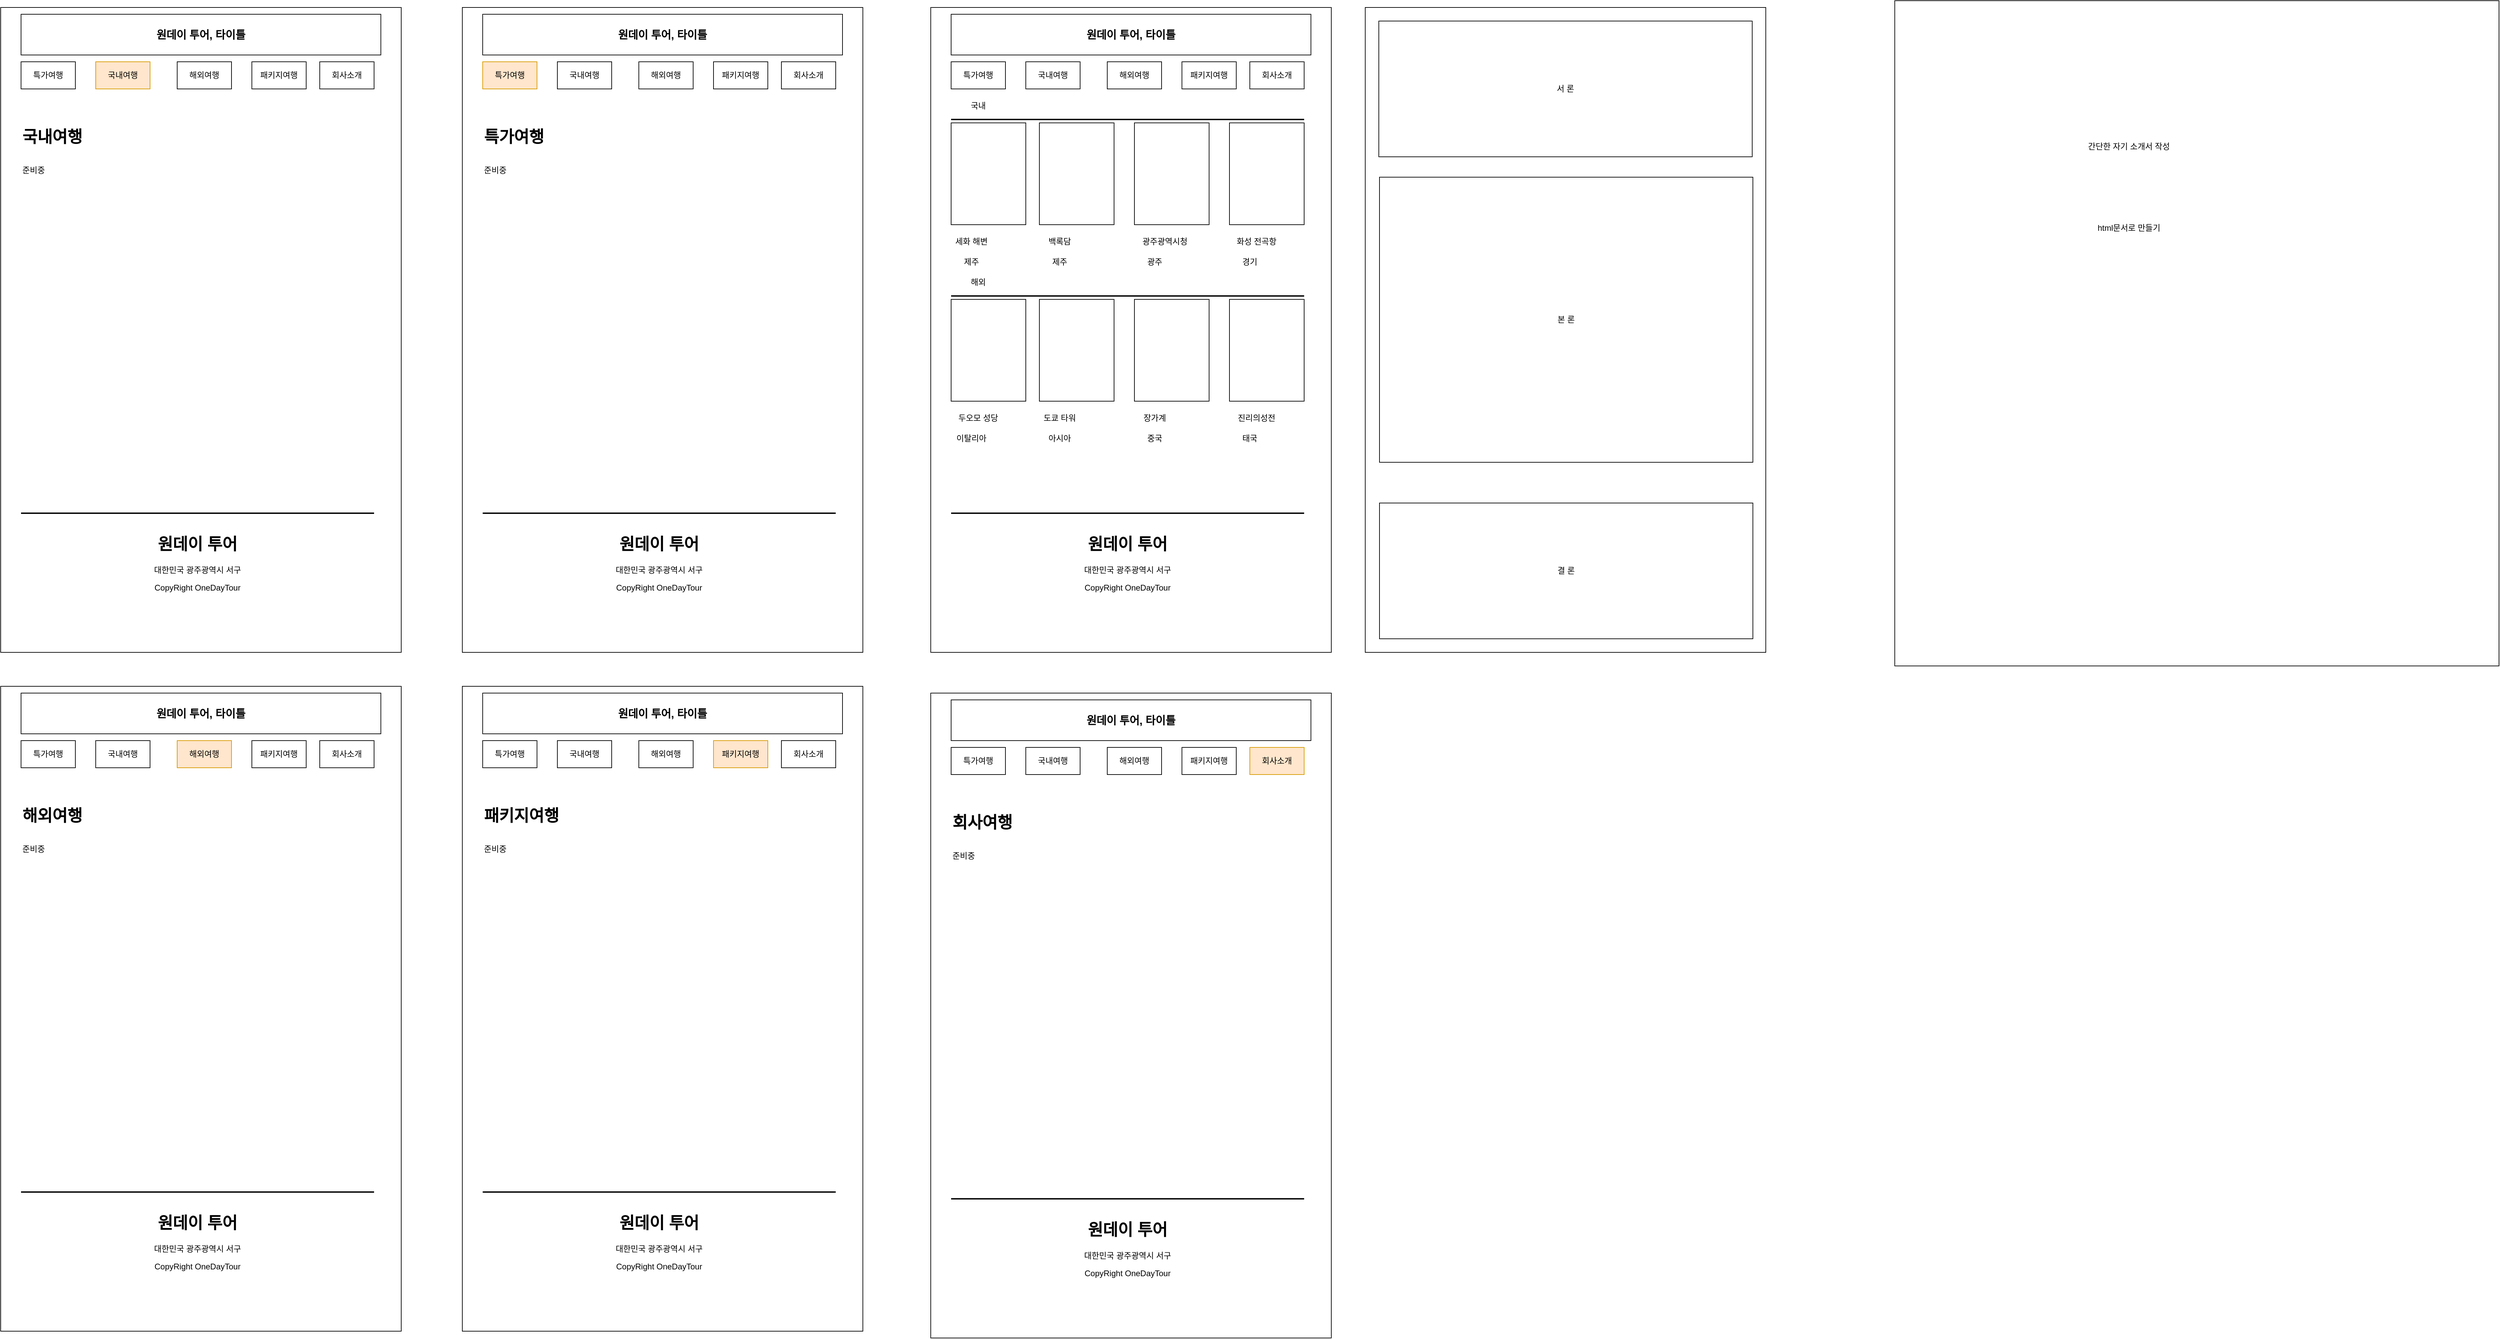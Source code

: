 <mxfile version="24.6.4" type="device">
  <diagram name="페이지-1" id="7OhCg_U6vWCN_BbWhZ-c">
    <mxGraphModel dx="3341" dy="878" grid="1" gridSize="10" guides="1" tooltips="1" connect="1" arrows="1" fold="1" page="1" pageScale="1" pageWidth="827" pageHeight="1169" math="0" shadow="0">
      <root>
        <mxCell id="0" />
        <mxCell id="1" parent="0" />
        <mxCell id="woH3hnQQlnATn0B95V8R-1" value="" style="whiteSpace=wrap;html=1;fillColor=default;" parent="1" vertex="1">
          <mxGeometry x="30" y="40" width="590" height="950" as="geometry" />
        </mxCell>
        <mxCell id="woH3hnQQlnATn0B95V8R-2" value="원데이 투어, 타이틀" style="rounded=0;whiteSpace=wrap;html=1;fontStyle=1;fontSize=16;" parent="1" vertex="1">
          <mxGeometry x="60" y="50" width="530" height="60" as="geometry" />
        </mxCell>
        <mxCell id="woH3hnQQlnATn0B95V8R-3" value="특가여행" style="rounded=0;whiteSpace=wrap;html=1;" parent="1" vertex="1">
          <mxGeometry x="60" y="120" width="80" height="40" as="geometry" />
        </mxCell>
        <mxCell id="woH3hnQQlnATn0B95V8R-4" value="국내여행" style="rounded=0;whiteSpace=wrap;html=1;" parent="1" vertex="1">
          <mxGeometry x="170" y="120" width="80" height="40" as="geometry" />
        </mxCell>
        <mxCell id="woH3hnQQlnATn0B95V8R-5" value="해외여행" style="rounded=0;whiteSpace=wrap;html=1;" parent="1" vertex="1">
          <mxGeometry x="290" y="120" width="80" height="40" as="geometry" />
        </mxCell>
        <mxCell id="woH3hnQQlnATn0B95V8R-6" value="패키지여행" style="rounded=0;whiteSpace=wrap;html=1;" parent="1" vertex="1">
          <mxGeometry x="400" y="120" width="80" height="40" as="geometry" />
        </mxCell>
        <mxCell id="woH3hnQQlnATn0B95V8R-7" value="회사소개" style="rounded=0;whiteSpace=wrap;html=1;" parent="1" vertex="1">
          <mxGeometry x="500" y="120" width="80" height="40" as="geometry" />
        </mxCell>
        <mxCell id="woH3hnQQlnATn0B95V8R-9" value="국내" style="text;html=1;align=center;verticalAlign=middle;whiteSpace=wrap;rounded=0;" parent="1" vertex="1">
          <mxGeometry x="70" y="170" width="60" height="30" as="geometry" />
        </mxCell>
        <mxCell id="woH3hnQQlnATn0B95V8R-12" value="" style="line;strokeWidth=2;html=1;" parent="1" vertex="1">
          <mxGeometry x="60" y="200" width="520" height="10" as="geometry" />
        </mxCell>
        <mxCell id="woH3hnQQlnATn0B95V8R-37" value="" style="group" parent="1" vertex="1" connectable="0">
          <mxGeometry x="60" y="210" width="520" height="220" as="geometry" />
        </mxCell>
        <mxCell id="woH3hnQQlnATn0B95V8R-23" value="" style="group" parent="woH3hnQQlnATn0B95V8R-37" vertex="1" connectable="0">
          <mxGeometry width="110" height="220" as="geometry" />
        </mxCell>
        <mxCell id="woH3hnQQlnATn0B95V8R-13" value="" style="rounded=0;whiteSpace=wrap;html=1;" parent="woH3hnQQlnATn0B95V8R-23" vertex="1">
          <mxGeometry width="110" height="150" as="geometry" />
        </mxCell>
        <mxCell id="woH3hnQQlnATn0B95V8R-21" value="세화 해변" style="text;html=1;align=center;verticalAlign=middle;whiteSpace=wrap;rounded=0;" parent="woH3hnQQlnATn0B95V8R-23" vertex="1">
          <mxGeometry y="160" width="60" height="30" as="geometry" />
        </mxCell>
        <mxCell id="woH3hnQQlnATn0B95V8R-22" value="제주" style="text;html=1;align=center;verticalAlign=middle;whiteSpace=wrap;rounded=0;" parent="woH3hnQQlnATn0B95V8R-23" vertex="1">
          <mxGeometry y="190" width="60" height="30" as="geometry" />
        </mxCell>
        <mxCell id="woH3hnQQlnATn0B95V8R-25" value="" style="group" parent="woH3hnQQlnATn0B95V8R-37" vertex="1" connectable="0">
          <mxGeometry x="130" width="110" height="220" as="geometry" />
        </mxCell>
        <mxCell id="woH3hnQQlnATn0B95V8R-26" value="" style="rounded=0;whiteSpace=wrap;html=1;" parent="woH3hnQQlnATn0B95V8R-25" vertex="1">
          <mxGeometry width="110" height="150" as="geometry" />
        </mxCell>
        <mxCell id="woH3hnQQlnATn0B95V8R-27" value="백록담" style="text;html=1;align=center;verticalAlign=middle;whiteSpace=wrap;rounded=0;" parent="woH3hnQQlnATn0B95V8R-25" vertex="1">
          <mxGeometry y="160" width="60" height="30" as="geometry" />
        </mxCell>
        <mxCell id="woH3hnQQlnATn0B95V8R-28" value="제주" style="text;html=1;align=center;verticalAlign=middle;whiteSpace=wrap;rounded=0;" parent="woH3hnQQlnATn0B95V8R-25" vertex="1">
          <mxGeometry y="190" width="60" height="30" as="geometry" />
        </mxCell>
        <mxCell id="woH3hnQQlnATn0B95V8R-29" value="" style="group" parent="woH3hnQQlnATn0B95V8R-37" vertex="1" connectable="0">
          <mxGeometry x="270" width="110" height="220" as="geometry" />
        </mxCell>
        <mxCell id="woH3hnQQlnATn0B95V8R-30" value="" style="rounded=0;whiteSpace=wrap;html=1;" parent="woH3hnQQlnATn0B95V8R-29" vertex="1">
          <mxGeometry width="110" height="150" as="geometry" />
        </mxCell>
        <mxCell id="woH3hnQQlnATn0B95V8R-31" value="광주광역시청" style="text;html=1;align=center;verticalAlign=middle;whiteSpace=wrap;rounded=0;" parent="woH3hnQQlnATn0B95V8R-29" vertex="1">
          <mxGeometry y="160" width="90" height="30" as="geometry" />
        </mxCell>
        <mxCell id="woH3hnQQlnATn0B95V8R-32" value="광주" style="text;html=1;align=center;verticalAlign=middle;whiteSpace=wrap;rounded=0;" parent="woH3hnQQlnATn0B95V8R-29" vertex="1">
          <mxGeometry y="190" width="60" height="30" as="geometry" />
        </mxCell>
        <mxCell id="woH3hnQQlnATn0B95V8R-33" value="" style="group" parent="woH3hnQQlnATn0B95V8R-37" vertex="1" connectable="0">
          <mxGeometry x="410" width="110" height="220" as="geometry" />
        </mxCell>
        <mxCell id="woH3hnQQlnATn0B95V8R-34" value="" style="rounded=0;whiteSpace=wrap;html=1;" parent="woH3hnQQlnATn0B95V8R-33" vertex="1">
          <mxGeometry width="110" height="150" as="geometry" />
        </mxCell>
        <mxCell id="woH3hnQQlnATn0B95V8R-35" value="화성 전곡항" style="text;html=1;align=center;verticalAlign=middle;whiteSpace=wrap;rounded=0;" parent="woH3hnQQlnATn0B95V8R-33" vertex="1">
          <mxGeometry y="160" width="80" height="30" as="geometry" />
        </mxCell>
        <mxCell id="woH3hnQQlnATn0B95V8R-36" value="경기" style="text;html=1;align=center;verticalAlign=middle;whiteSpace=wrap;rounded=0;" parent="woH3hnQQlnATn0B95V8R-33" vertex="1">
          <mxGeometry y="190" width="60" height="30" as="geometry" />
        </mxCell>
        <mxCell id="woH3hnQQlnATn0B95V8R-55" value="해외" style="text;html=1;align=center;verticalAlign=middle;whiteSpace=wrap;rounded=0;" parent="1" vertex="1">
          <mxGeometry x="70" y="430" width="60" height="30" as="geometry" />
        </mxCell>
        <mxCell id="woH3hnQQlnATn0B95V8R-56" value="" style="line;strokeWidth=2;html=1;" parent="1" vertex="1">
          <mxGeometry x="60" y="460" width="520" height="10" as="geometry" />
        </mxCell>
        <mxCell id="woH3hnQQlnATn0B95V8R-57" value="" style="group" parent="1" vertex="1" connectable="0">
          <mxGeometry x="60" y="470" width="520" height="220" as="geometry" />
        </mxCell>
        <mxCell id="woH3hnQQlnATn0B95V8R-58" value="" style="group" parent="woH3hnQQlnATn0B95V8R-57" vertex="1" connectable="0">
          <mxGeometry width="110" height="220" as="geometry" />
        </mxCell>
        <mxCell id="woH3hnQQlnATn0B95V8R-59" value="" style="rounded=0;whiteSpace=wrap;html=1;" parent="woH3hnQQlnATn0B95V8R-58" vertex="1">
          <mxGeometry width="110" height="150" as="geometry" />
        </mxCell>
        <mxCell id="woH3hnQQlnATn0B95V8R-60" value="두오모 성당" style="text;html=1;align=center;verticalAlign=middle;whiteSpace=wrap;rounded=0;" parent="woH3hnQQlnATn0B95V8R-58" vertex="1">
          <mxGeometry y="160" width="80" height="30" as="geometry" />
        </mxCell>
        <mxCell id="woH3hnQQlnATn0B95V8R-61" value="이탈리아" style="text;html=1;align=center;verticalAlign=middle;whiteSpace=wrap;rounded=0;" parent="woH3hnQQlnATn0B95V8R-58" vertex="1">
          <mxGeometry y="190" width="60" height="30" as="geometry" />
        </mxCell>
        <mxCell id="woH3hnQQlnATn0B95V8R-62" value="" style="group" parent="woH3hnQQlnATn0B95V8R-57" vertex="1" connectable="0">
          <mxGeometry x="130" width="110" height="220" as="geometry" />
        </mxCell>
        <mxCell id="woH3hnQQlnATn0B95V8R-63" value="" style="rounded=0;whiteSpace=wrap;html=1;" parent="woH3hnQQlnATn0B95V8R-62" vertex="1">
          <mxGeometry width="110" height="150" as="geometry" />
        </mxCell>
        <mxCell id="woH3hnQQlnATn0B95V8R-64" value="도쿄 타워" style="text;html=1;align=center;verticalAlign=middle;whiteSpace=wrap;rounded=0;" parent="woH3hnQQlnATn0B95V8R-62" vertex="1">
          <mxGeometry y="160" width="60" height="30" as="geometry" />
        </mxCell>
        <mxCell id="woH3hnQQlnATn0B95V8R-65" value="아시아" style="text;html=1;align=center;verticalAlign=middle;whiteSpace=wrap;rounded=0;" parent="woH3hnQQlnATn0B95V8R-62" vertex="1">
          <mxGeometry y="190" width="60" height="30" as="geometry" />
        </mxCell>
        <mxCell id="woH3hnQQlnATn0B95V8R-66" value="" style="group" parent="woH3hnQQlnATn0B95V8R-57" vertex="1" connectable="0">
          <mxGeometry x="270" width="110" height="220" as="geometry" />
        </mxCell>
        <mxCell id="woH3hnQQlnATn0B95V8R-67" value="" style="rounded=0;whiteSpace=wrap;html=1;" parent="woH3hnQQlnATn0B95V8R-66" vertex="1">
          <mxGeometry width="110" height="150" as="geometry" />
        </mxCell>
        <mxCell id="woH3hnQQlnATn0B95V8R-68" value="장가계" style="text;html=1;align=center;verticalAlign=middle;whiteSpace=wrap;rounded=0;" parent="woH3hnQQlnATn0B95V8R-66" vertex="1">
          <mxGeometry y="160" width="60" height="30" as="geometry" />
        </mxCell>
        <mxCell id="woH3hnQQlnATn0B95V8R-69" value="중국" style="text;html=1;align=center;verticalAlign=middle;whiteSpace=wrap;rounded=0;" parent="woH3hnQQlnATn0B95V8R-66" vertex="1">
          <mxGeometry y="190" width="60" height="30" as="geometry" />
        </mxCell>
        <mxCell id="woH3hnQQlnATn0B95V8R-70" value="" style="group" parent="woH3hnQQlnATn0B95V8R-57" vertex="1" connectable="0">
          <mxGeometry x="410" width="110" height="220" as="geometry" />
        </mxCell>
        <mxCell id="woH3hnQQlnATn0B95V8R-71" value="" style="rounded=0;whiteSpace=wrap;html=1;" parent="woH3hnQQlnATn0B95V8R-70" vertex="1">
          <mxGeometry width="110" height="150" as="geometry" />
        </mxCell>
        <mxCell id="woH3hnQQlnATn0B95V8R-72" value="진리의성전" style="text;html=1;align=center;verticalAlign=middle;whiteSpace=wrap;rounded=0;" parent="woH3hnQQlnATn0B95V8R-70" vertex="1">
          <mxGeometry y="160" width="80" height="30" as="geometry" />
        </mxCell>
        <mxCell id="woH3hnQQlnATn0B95V8R-73" value="태국" style="text;html=1;align=center;verticalAlign=middle;whiteSpace=wrap;rounded=0;" parent="woH3hnQQlnATn0B95V8R-70" vertex="1">
          <mxGeometry y="190" width="60" height="30" as="geometry" />
        </mxCell>
        <mxCell id="woH3hnQQlnATn0B95V8R-74" value="&lt;h1 style=&quot;margin-top: 0px;&quot;&gt;원데이 투어&lt;/h1&gt;&lt;p&gt;대한민국 광주광역시 서구&lt;/p&gt;&lt;p&gt;CopyRight OneDayTour&lt;/p&gt;" style="text;html=1;whiteSpace=wrap;overflow=hidden;rounded=0;align=center;" parent="1" vertex="1">
          <mxGeometry x="230" y="810" width="180" height="120" as="geometry" />
        </mxCell>
        <mxCell id="woH3hnQQlnATn0B95V8R-76" value="" style="line;strokeWidth=2;html=1;" parent="1" vertex="1">
          <mxGeometry x="60" y="780" width="520" height="10" as="geometry" />
        </mxCell>
        <mxCell id="woH3hnQQlnATn0B95V8R-77" value="" style="whiteSpace=wrap;html=1;fillColor=default;" parent="1" vertex="1">
          <mxGeometry x="670" y="40" width="590" height="950" as="geometry" />
        </mxCell>
        <mxCell id="woH3hnQQlnATn0B95V8R-79" value="서 론" style="rounded=0;whiteSpace=wrap;html=1;" parent="1" vertex="1">
          <mxGeometry x="690" y="60" width="550" height="200" as="geometry" />
        </mxCell>
        <mxCell id="woH3hnQQlnATn0B95V8R-80" value="본 론" style="rounded=0;whiteSpace=wrap;html=1;" parent="1" vertex="1">
          <mxGeometry x="691" y="290" width="550" height="420" as="geometry" />
        </mxCell>
        <mxCell id="woH3hnQQlnATn0B95V8R-81" value="결 론" style="rounded=0;whiteSpace=wrap;html=1;" parent="1" vertex="1">
          <mxGeometry x="691" y="770" width="550" height="200" as="geometry" />
        </mxCell>
        <mxCell id="woH3hnQQlnATn0B95V8R-131" value="" style="group" parent="1" vertex="1" connectable="0">
          <mxGeometry x="-660" y="40" width="590" height="950" as="geometry" />
        </mxCell>
        <mxCell id="woH3hnQQlnATn0B95V8R-82" value="" style="whiteSpace=wrap;html=1;fillColor=default;" parent="woH3hnQQlnATn0B95V8R-131" vertex="1">
          <mxGeometry width="590" height="950" as="geometry" />
        </mxCell>
        <mxCell id="woH3hnQQlnATn0B95V8R-83" value="원데이 투어, 타이틀" style="rounded=0;whiteSpace=wrap;html=1;fontStyle=1;fontSize=16;" parent="woH3hnQQlnATn0B95V8R-131" vertex="1">
          <mxGeometry x="30" y="10" width="530" height="60" as="geometry" />
        </mxCell>
        <mxCell id="woH3hnQQlnATn0B95V8R-84" value="특가여행" style="rounded=0;whiteSpace=wrap;html=1;fillColor=#ffe6cc;strokeColor=#d79b00;" parent="woH3hnQQlnATn0B95V8R-131" vertex="1">
          <mxGeometry x="30" y="80" width="80" height="40" as="geometry" />
        </mxCell>
        <mxCell id="woH3hnQQlnATn0B95V8R-85" value="국내여행" style="rounded=0;whiteSpace=wrap;html=1;" parent="woH3hnQQlnATn0B95V8R-131" vertex="1">
          <mxGeometry x="140" y="80" width="80" height="40" as="geometry" />
        </mxCell>
        <mxCell id="woH3hnQQlnATn0B95V8R-86" value="해외여행" style="rounded=0;whiteSpace=wrap;html=1;" parent="woH3hnQQlnATn0B95V8R-131" vertex="1">
          <mxGeometry x="260" y="80" width="80" height="40" as="geometry" />
        </mxCell>
        <mxCell id="woH3hnQQlnATn0B95V8R-87" value="패키지여행" style="rounded=0;whiteSpace=wrap;html=1;" parent="woH3hnQQlnATn0B95V8R-131" vertex="1">
          <mxGeometry x="370" y="80" width="80" height="40" as="geometry" />
        </mxCell>
        <mxCell id="woH3hnQQlnATn0B95V8R-88" value="회사소개" style="rounded=0;whiteSpace=wrap;html=1;" parent="woH3hnQQlnATn0B95V8R-131" vertex="1">
          <mxGeometry x="470" y="80" width="80" height="40" as="geometry" />
        </mxCell>
        <mxCell id="woH3hnQQlnATn0B95V8R-127" value="&lt;h1 style=&quot;margin-top: 0px;&quot;&gt;원데이 투어&lt;/h1&gt;&lt;p&gt;대한민국 광주광역시 서구&lt;/p&gt;&lt;p&gt;CopyRight OneDayTour&lt;/p&gt;" style="text;html=1;whiteSpace=wrap;overflow=hidden;rounded=0;align=center;" parent="woH3hnQQlnATn0B95V8R-131" vertex="1">
          <mxGeometry x="200" y="770" width="180" height="120" as="geometry" />
        </mxCell>
        <mxCell id="woH3hnQQlnATn0B95V8R-128" value="" style="line;strokeWidth=2;html=1;" parent="woH3hnQQlnATn0B95V8R-131" vertex="1">
          <mxGeometry x="30" y="740" width="520" height="10" as="geometry" />
        </mxCell>
        <mxCell id="woH3hnQQlnATn0B95V8R-129" value="&lt;h1 style=&quot;margin-top: 0px;&quot;&gt;&lt;span style=&quot;background-color: initial;&quot;&gt;특가여행&lt;/span&gt;&lt;/h1&gt;&lt;h1 style=&quot;margin-top: 0px;&quot;&gt;&lt;span style=&quot;font-size: 12px; font-weight: 400;&quot;&gt;준비중&lt;/span&gt;&lt;/h1&gt;" style="text;html=1;whiteSpace=wrap;overflow=hidden;rounded=0;" parent="woH3hnQQlnATn0B95V8R-131" vertex="1">
          <mxGeometry x="30" y="170" width="180" height="120" as="geometry" />
        </mxCell>
        <mxCell id="woH3hnQQlnATn0B95V8R-132" value="" style="group" parent="1" vertex="1" connectable="0">
          <mxGeometry x="-1340" y="40" width="590" height="950" as="geometry" />
        </mxCell>
        <mxCell id="woH3hnQQlnATn0B95V8R-133" value="" style="whiteSpace=wrap;html=1;fillColor=default;" parent="woH3hnQQlnATn0B95V8R-132" vertex="1">
          <mxGeometry width="590" height="950" as="geometry" />
        </mxCell>
        <mxCell id="woH3hnQQlnATn0B95V8R-134" value="원데이 투어, 타이틀" style="rounded=0;whiteSpace=wrap;html=1;fontStyle=1;fontSize=16;" parent="woH3hnQQlnATn0B95V8R-132" vertex="1">
          <mxGeometry x="30" y="10" width="530" height="60" as="geometry" />
        </mxCell>
        <mxCell id="woH3hnQQlnATn0B95V8R-135" value="특가여행" style="rounded=0;whiteSpace=wrap;html=1;" parent="woH3hnQQlnATn0B95V8R-132" vertex="1">
          <mxGeometry x="30" y="80" width="80" height="40" as="geometry" />
        </mxCell>
        <mxCell id="woH3hnQQlnATn0B95V8R-136" value="국내여행" style="rounded=0;whiteSpace=wrap;html=1;fillColor=#ffe6cc;strokeColor=#d79b00;" parent="woH3hnQQlnATn0B95V8R-132" vertex="1">
          <mxGeometry x="140" y="80" width="80" height="40" as="geometry" />
        </mxCell>
        <mxCell id="woH3hnQQlnATn0B95V8R-137" value="해외여행" style="rounded=0;whiteSpace=wrap;html=1;" parent="woH3hnQQlnATn0B95V8R-132" vertex="1">
          <mxGeometry x="260" y="80" width="80" height="40" as="geometry" />
        </mxCell>
        <mxCell id="woH3hnQQlnATn0B95V8R-138" value="패키지여행" style="rounded=0;whiteSpace=wrap;html=1;" parent="woH3hnQQlnATn0B95V8R-132" vertex="1">
          <mxGeometry x="370" y="80" width="80" height="40" as="geometry" />
        </mxCell>
        <mxCell id="woH3hnQQlnATn0B95V8R-139" value="회사소개" style="rounded=0;whiteSpace=wrap;html=1;" parent="woH3hnQQlnATn0B95V8R-132" vertex="1">
          <mxGeometry x="470" y="80" width="80" height="40" as="geometry" />
        </mxCell>
        <mxCell id="woH3hnQQlnATn0B95V8R-140" value="&lt;h1 style=&quot;margin-top: 0px;&quot;&gt;원데이 투어&lt;/h1&gt;&lt;p&gt;대한민국 광주광역시 서구&lt;/p&gt;&lt;p&gt;CopyRight OneDayTour&lt;/p&gt;" style="text;html=1;whiteSpace=wrap;overflow=hidden;rounded=0;align=center;" parent="woH3hnQQlnATn0B95V8R-132" vertex="1">
          <mxGeometry x="200" y="770" width="180" height="120" as="geometry" />
        </mxCell>
        <mxCell id="woH3hnQQlnATn0B95V8R-141" value="" style="line;strokeWidth=2;html=1;" parent="woH3hnQQlnATn0B95V8R-132" vertex="1">
          <mxGeometry x="30" y="740" width="520" height="10" as="geometry" />
        </mxCell>
        <mxCell id="woH3hnQQlnATn0B95V8R-142" value="&lt;h1 style=&quot;margin-top: 0px;&quot;&gt;&lt;span style=&quot;background-color: initial;&quot;&gt;국내여행&lt;/span&gt;&lt;/h1&gt;&lt;h1 style=&quot;margin-top: 0px;&quot;&gt;&lt;span style=&quot;font-size: 12px; font-weight: 400;&quot;&gt;준비중&lt;/span&gt;&lt;/h1&gt;" style="text;html=1;whiteSpace=wrap;overflow=hidden;rounded=0;" parent="woH3hnQQlnATn0B95V8R-132" vertex="1">
          <mxGeometry x="30" y="170" width="180" height="120" as="geometry" />
        </mxCell>
        <mxCell id="woH3hnQQlnATn0B95V8R-143" value="" style="group" parent="1" vertex="1" connectable="0">
          <mxGeometry x="-660" y="1040" width="590" height="950" as="geometry" />
        </mxCell>
        <mxCell id="woH3hnQQlnATn0B95V8R-144" value="" style="whiteSpace=wrap;html=1;fillColor=default;" parent="woH3hnQQlnATn0B95V8R-143" vertex="1">
          <mxGeometry width="590" height="950" as="geometry" />
        </mxCell>
        <mxCell id="woH3hnQQlnATn0B95V8R-145" value="원데이 투어, 타이틀" style="rounded=0;whiteSpace=wrap;html=1;fontStyle=1;fontSize=16;" parent="woH3hnQQlnATn0B95V8R-143" vertex="1">
          <mxGeometry x="30" y="10" width="530" height="60" as="geometry" />
        </mxCell>
        <mxCell id="woH3hnQQlnATn0B95V8R-146" value="특가여행" style="rounded=0;whiteSpace=wrap;html=1;" parent="woH3hnQQlnATn0B95V8R-143" vertex="1">
          <mxGeometry x="30" y="80" width="80" height="40" as="geometry" />
        </mxCell>
        <mxCell id="woH3hnQQlnATn0B95V8R-147" value="국내여행" style="rounded=0;whiteSpace=wrap;html=1;" parent="woH3hnQQlnATn0B95V8R-143" vertex="1">
          <mxGeometry x="140" y="80" width="80" height="40" as="geometry" />
        </mxCell>
        <mxCell id="woH3hnQQlnATn0B95V8R-148" value="해외여행" style="rounded=0;whiteSpace=wrap;html=1;" parent="woH3hnQQlnATn0B95V8R-143" vertex="1">
          <mxGeometry x="260" y="80" width="80" height="40" as="geometry" />
        </mxCell>
        <mxCell id="woH3hnQQlnATn0B95V8R-149" value="패키지여행" style="rounded=0;whiteSpace=wrap;html=1;fillColor=#ffe6cc;strokeColor=#d79b00;" parent="woH3hnQQlnATn0B95V8R-143" vertex="1">
          <mxGeometry x="370" y="80" width="80" height="40" as="geometry" />
        </mxCell>
        <mxCell id="woH3hnQQlnATn0B95V8R-150" value="회사소개" style="rounded=0;whiteSpace=wrap;html=1;" parent="woH3hnQQlnATn0B95V8R-143" vertex="1">
          <mxGeometry x="470" y="80" width="80" height="40" as="geometry" />
        </mxCell>
        <mxCell id="woH3hnQQlnATn0B95V8R-151" value="&lt;h1 style=&quot;margin-top: 0px;&quot;&gt;원데이 투어&lt;/h1&gt;&lt;p&gt;대한민국 광주광역시 서구&lt;/p&gt;&lt;p&gt;CopyRight OneDayTour&lt;/p&gt;" style="text;html=1;whiteSpace=wrap;overflow=hidden;rounded=0;align=center;" parent="woH3hnQQlnATn0B95V8R-143" vertex="1">
          <mxGeometry x="200" y="770" width="180" height="120" as="geometry" />
        </mxCell>
        <mxCell id="woH3hnQQlnATn0B95V8R-152" value="" style="line;strokeWidth=2;html=1;" parent="woH3hnQQlnATn0B95V8R-143" vertex="1">
          <mxGeometry x="30" y="740" width="520" height="10" as="geometry" />
        </mxCell>
        <mxCell id="woH3hnQQlnATn0B95V8R-153" value="&lt;h1 style=&quot;margin-top: 0px;&quot;&gt;&lt;span style=&quot;background-color: initial;&quot;&gt;패키지여행&lt;/span&gt;&lt;/h1&gt;&lt;h1 style=&quot;margin-top: 0px;&quot;&gt;&lt;span style=&quot;font-size: 12px; font-weight: 400;&quot;&gt;준비중&lt;/span&gt;&lt;/h1&gt;" style="text;html=1;whiteSpace=wrap;overflow=hidden;rounded=0;" parent="woH3hnQQlnATn0B95V8R-143" vertex="1">
          <mxGeometry x="30" y="170" width="180" height="120" as="geometry" />
        </mxCell>
        <mxCell id="woH3hnQQlnATn0B95V8R-154" value="" style="group" parent="1" vertex="1" connectable="0">
          <mxGeometry x="-1340" y="1040" width="590" height="950" as="geometry" />
        </mxCell>
        <mxCell id="woH3hnQQlnATn0B95V8R-155" value="" style="whiteSpace=wrap;html=1;fillColor=default;" parent="woH3hnQQlnATn0B95V8R-154" vertex="1">
          <mxGeometry width="590" height="950" as="geometry" />
        </mxCell>
        <mxCell id="woH3hnQQlnATn0B95V8R-156" value="원데이 투어, 타이틀" style="rounded=0;whiteSpace=wrap;html=1;fontStyle=1;fontSize=16;" parent="woH3hnQQlnATn0B95V8R-154" vertex="1">
          <mxGeometry x="30" y="10" width="530" height="60" as="geometry" />
        </mxCell>
        <mxCell id="woH3hnQQlnATn0B95V8R-157" value="특가여행" style="rounded=0;whiteSpace=wrap;html=1;" parent="woH3hnQQlnATn0B95V8R-154" vertex="1">
          <mxGeometry x="30" y="80" width="80" height="40" as="geometry" />
        </mxCell>
        <mxCell id="woH3hnQQlnATn0B95V8R-158" value="국내여행" style="rounded=0;whiteSpace=wrap;html=1;" parent="woH3hnQQlnATn0B95V8R-154" vertex="1">
          <mxGeometry x="140" y="80" width="80" height="40" as="geometry" />
        </mxCell>
        <mxCell id="woH3hnQQlnATn0B95V8R-159" value="해외여행" style="rounded=0;whiteSpace=wrap;html=1;fillColor=#ffe6cc;strokeColor=#d79b00;" parent="woH3hnQQlnATn0B95V8R-154" vertex="1">
          <mxGeometry x="260" y="80" width="80" height="40" as="geometry" />
        </mxCell>
        <mxCell id="woH3hnQQlnATn0B95V8R-160" value="패키지여행" style="rounded=0;whiteSpace=wrap;html=1;" parent="woH3hnQQlnATn0B95V8R-154" vertex="1">
          <mxGeometry x="370" y="80" width="80" height="40" as="geometry" />
        </mxCell>
        <mxCell id="woH3hnQQlnATn0B95V8R-161" value="회사소개" style="rounded=0;whiteSpace=wrap;html=1;" parent="woH3hnQQlnATn0B95V8R-154" vertex="1">
          <mxGeometry x="470" y="80" width="80" height="40" as="geometry" />
        </mxCell>
        <mxCell id="woH3hnQQlnATn0B95V8R-162" value="&lt;h1 style=&quot;margin-top: 0px;&quot;&gt;원데이 투어&lt;/h1&gt;&lt;p&gt;대한민국 광주광역시 서구&lt;/p&gt;&lt;p&gt;CopyRight OneDayTour&lt;/p&gt;" style="text;html=1;whiteSpace=wrap;overflow=hidden;rounded=0;align=center;" parent="woH3hnQQlnATn0B95V8R-154" vertex="1">
          <mxGeometry x="200" y="770" width="180" height="120" as="geometry" />
        </mxCell>
        <mxCell id="woH3hnQQlnATn0B95V8R-163" value="" style="line;strokeWidth=2;html=1;" parent="woH3hnQQlnATn0B95V8R-154" vertex="1">
          <mxGeometry x="30" y="740" width="520" height="10" as="geometry" />
        </mxCell>
        <mxCell id="woH3hnQQlnATn0B95V8R-164" value="&lt;h1 style=&quot;margin-top: 0px;&quot;&gt;&lt;span style=&quot;background-color: initial;&quot;&gt;해외여행&lt;/span&gt;&lt;/h1&gt;&lt;h1 style=&quot;margin-top: 0px;&quot;&gt;&lt;span style=&quot;font-size: 12px; font-weight: 400;&quot;&gt;준비중&lt;/span&gt;&lt;/h1&gt;" style="text;html=1;whiteSpace=wrap;overflow=hidden;rounded=0;" parent="woH3hnQQlnATn0B95V8R-154" vertex="1">
          <mxGeometry x="30" y="170" width="180" height="120" as="geometry" />
        </mxCell>
        <mxCell id="woH3hnQQlnATn0B95V8R-165" value="" style="group" parent="1" vertex="1" connectable="0">
          <mxGeometry x="30" y="1050" width="590" height="950" as="geometry" />
        </mxCell>
        <mxCell id="woH3hnQQlnATn0B95V8R-166" value="" style="whiteSpace=wrap;html=1;fillColor=default;" parent="woH3hnQQlnATn0B95V8R-165" vertex="1">
          <mxGeometry width="590" height="950" as="geometry" />
        </mxCell>
        <mxCell id="woH3hnQQlnATn0B95V8R-167" value="원데이 투어, 타이틀" style="rounded=0;whiteSpace=wrap;html=1;fontStyle=1;fontSize=16;" parent="woH3hnQQlnATn0B95V8R-165" vertex="1">
          <mxGeometry x="30" y="10" width="530" height="60" as="geometry" />
        </mxCell>
        <mxCell id="woH3hnQQlnATn0B95V8R-168" value="특가여행" style="rounded=0;whiteSpace=wrap;html=1;" parent="woH3hnQQlnATn0B95V8R-165" vertex="1">
          <mxGeometry x="30" y="80" width="80" height="40" as="geometry" />
        </mxCell>
        <mxCell id="woH3hnQQlnATn0B95V8R-169" value="국내여행" style="rounded=0;whiteSpace=wrap;html=1;" parent="woH3hnQQlnATn0B95V8R-165" vertex="1">
          <mxGeometry x="140" y="80" width="80" height="40" as="geometry" />
        </mxCell>
        <mxCell id="woH3hnQQlnATn0B95V8R-170" value="해외여행" style="rounded=0;whiteSpace=wrap;html=1;" parent="woH3hnQQlnATn0B95V8R-165" vertex="1">
          <mxGeometry x="260" y="80" width="80" height="40" as="geometry" />
        </mxCell>
        <mxCell id="woH3hnQQlnATn0B95V8R-171" value="패키지여행" style="rounded=0;whiteSpace=wrap;html=1;" parent="woH3hnQQlnATn0B95V8R-165" vertex="1">
          <mxGeometry x="370" y="80" width="80" height="40" as="geometry" />
        </mxCell>
        <mxCell id="woH3hnQQlnATn0B95V8R-172" value="회사소개" style="rounded=0;whiteSpace=wrap;html=1;fillColor=#ffe6cc;strokeColor=#d79b00;" parent="woH3hnQQlnATn0B95V8R-165" vertex="1">
          <mxGeometry x="470" y="80" width="80" height="40" as="geometry" />
        </mxCell>
        <mxCell id="woH3hnQQlnATn0B95V8R-173" value="&lt;h1 style=&quot;margin-top: 0px;&quot;&gt;원데이 투어&lt;/h1&gt;&lt;p&gt;대한민국 광주광역시 서구&lt;/p&gt;&lt;p&gt;CopyRight OneDayTour&lt;/p&gt;" style="text;html=1;whiteSpace=wrap;overflow=hidden;rounded=0;align=center;" parent="woH3hnQQlnATn0B95V8R-165" vertex="1">
          <mxGeometry x="200" y="770" width="180" height="120" as="geometry" />
        </mxCell>
        <mxCell id="woH3hnQQlnATn0B95V8R-174" value="" style="line;strokeWidth=2;html=1;" parent="woH3hnQQlnATn0B95V8R-165" vertex="1">
          <mxGeometry x="30" y="740" width="520" height="10" as="geometry" />
        </mxCell>
        <mxCell id="woH3hnQQlnATn0B95V8R-175" value="&lt;h1 style=&quot;margin-top: 0px;&quot;&gt;&lt;span style=&quot;background-color: initial;&quot;&gt;회사여행&lt;/span&gt;&lt;/h1&gt;&lt;h1 style=&quot;margin-top: 0px;&quot;&gt;&lt;span style=&quot;font-size: 12px; font-weight: 400;&quot;&gt;준비중&lt;/span&gt;&lt;/h1&gt;" style="text;html=1;whiteSpace=wrap;overflow=hidden;rounded=0;" parent="woH3hnQQlnATn0B95V8R-165" vertex="1">
          <mxGeometry x="30" y="170" width="180" height="120" as="geometry" />
        </mxCell>
        <mxCell id="KiM3JA2g0fplzx1Vi_GM-1" value="" style="whiteSpace=wrap;html=1;" vertex="1" parent="1">
          <mxGeometry x="1450" y="30" width="890" height="980" as="geometry" />
        </mxCell>
        <mxCell id="KiM3JA2g0fplzx1Vi_GM-2" value="간단한 자기 소개서 작성" style="text;html=1;align=center;verticalAlign=middle;whiteSpace=wrap;rounded=0;" vertex="1" parent="1">
          <mxGeometry x="1680" y="220" width="230" height="50" as="geometry" />
        </mxCell>
        <mxCell id="KiM3JA2g0fplzx1Vi_GM-3" value="html문서로 만들기" style="text;html=1;align=center;verticalAlign=middle;whiteSpace=wrap;rounded=0;" vertex="1" parent="1">
          <mxGeometry x="1680" y="340" width="230" height="50" as="geometry" />
        </mxCell>
      </root>
    </mxGraphModel>
  </diagram>
</mxfile>

